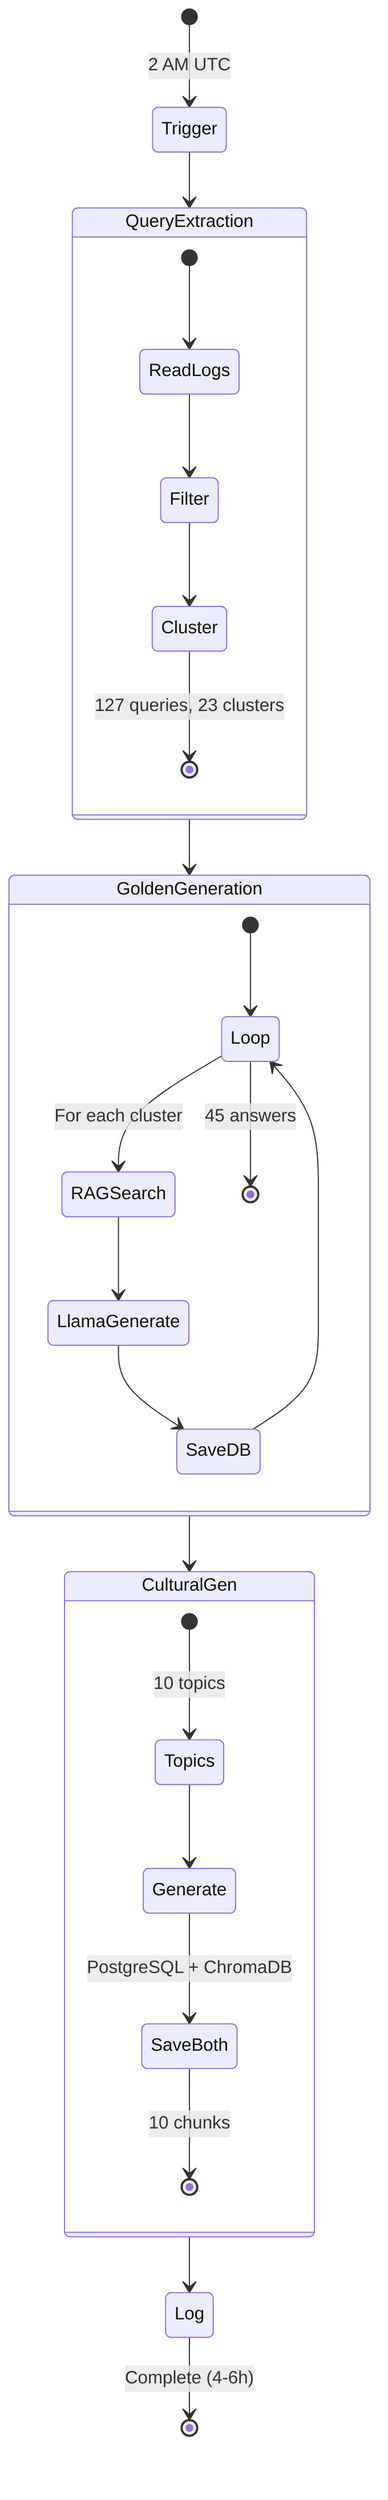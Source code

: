 stateDiagram-v2
    [*] --> Trigger: 2 AM UTC
    
    Trigger --> QueryExtraction
    
    state QueryExtraction {
        [*] --> ReadLogs
        ReadLogs --> Filter
        Filter --> Cluster
        Cluster --> [*]: 127 queries, 23 clusters
    }
    
    QueryExtraction --> GoldenGeneration
    
    state GoldenGeneration {
        [*] --> Loop
        Loop --> RAGSearch: For each cluster
        RAGSearch --> LlamaGenerate
        LlamaGenerate --> SaveDB
        SaveDB --> Loop
        Loop --> [*]: 45 answers
    }
    
    GoldenGeneration --> CulturalGen
    
    state CulturalGen {
        [*] --> Topics: 10 topics
        Topics --> Generate
        Generate --> SaveBoth: PostgreSQL + ChromaDB
        SaveBoth --> [*]: 10 chunks
    }
    
    CulturalGen --> Log
    Log --> [*]: Complete (4-6h)